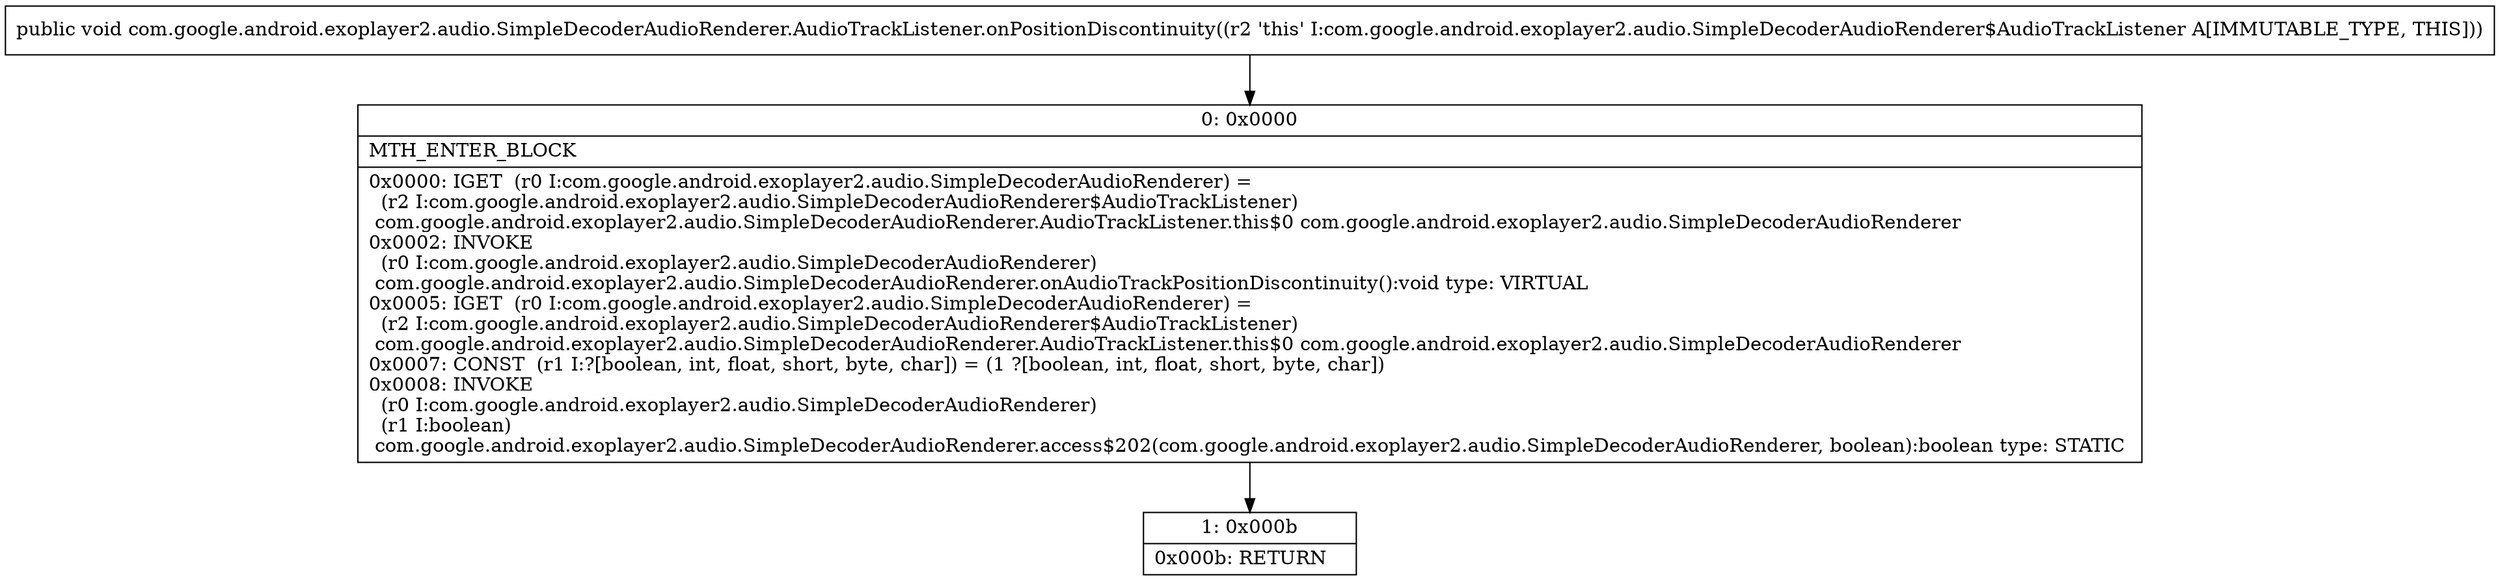 digraph "CFG forcom.google.android.exoplayer2.audio.SimpleDecoderAudioRenderer.AudioTrackListener.onPositionDiscontinuity()V" {
Node_0 [shape=record,label="{0\:\ 0x0000|MTH_ENTER_BLOCK\l|0x0000: IGET  (r0 I:com.google.android.exoplayer2.audio.SimpleDecoderAudioRenderer) = \l  (r2 I:com.google.android.exoplayer2.audio.SimpleDecoderAudioRenderer$AudioTrackListener)\l com.google.android.exoplayer2.audio.SimpleDecoderAudioRenderer.AudioTrackListener.this$0 com.google.android.exoplayer2.audio.SimpleDecoderAudioRenderer \l0x0002: INVOKE  \l  (r0 I:com.google.android.exoplayer2.audio.SimpleDecoderAudioRenderer)\l com.google.android.exoplayer2.audio.SimpleDecoderAudioRenderer.onAudioTrackPositionDiscontinuity():void type: VIRTUAL \l0x0005: IGET  (r0 I:com.google.android.exoplayer2.audio.SimpleDecoderAudioRenderer) = \l  (r2 I:com.google.android.exoplayer2.audio.SimpleDecoderAudioRenderer$AudioTrackListener)\l com.google.android.exoplayer2.audio.SimpleDecoderAudioRenderer.AudioTrackListener.this$0 com.google.android.exoplayer2.audio.SimpleDecoderAudioRenderer \l0x0007: CONST  (r1 I:?[boolean, int, float, short, byte, char]) = (1 ?[boolean, int, float, short, byte, char]) \l0x0008: INVOKE  \l  (r0 I:com.google.android.exoplayer2.audio.SimpleDecoderAudioRenderer)\l  (r1 I:boolean)\l com.google.android.exoplayer2.audio.SimpleDecoderAudioRenderer.access$202(com.google.android.exoplayer2.audio.SimpleDecoderAudioRenderer, boolean):boolean type: STATIC \l}"];
Node_1 [shape=record,label="{1\:\ 0x000b|0x000b: RETURN   \l}"];
MethodNode[shape=record,label="{public void com.google.android.exoplayer2.audio.SimpleDecoderAudioRenderer.AudioTrackListener.onPositionDiscontinuity((r2 'this' I:com.google.android.exoplayer2.audio.SimpleDecoderAudioRenderer$AudioTrackListener A[IMMUTABLE_TYPE, THIS])) }"];
MethodNode -> Node_0;
Node_0 -> Node_1;
}

